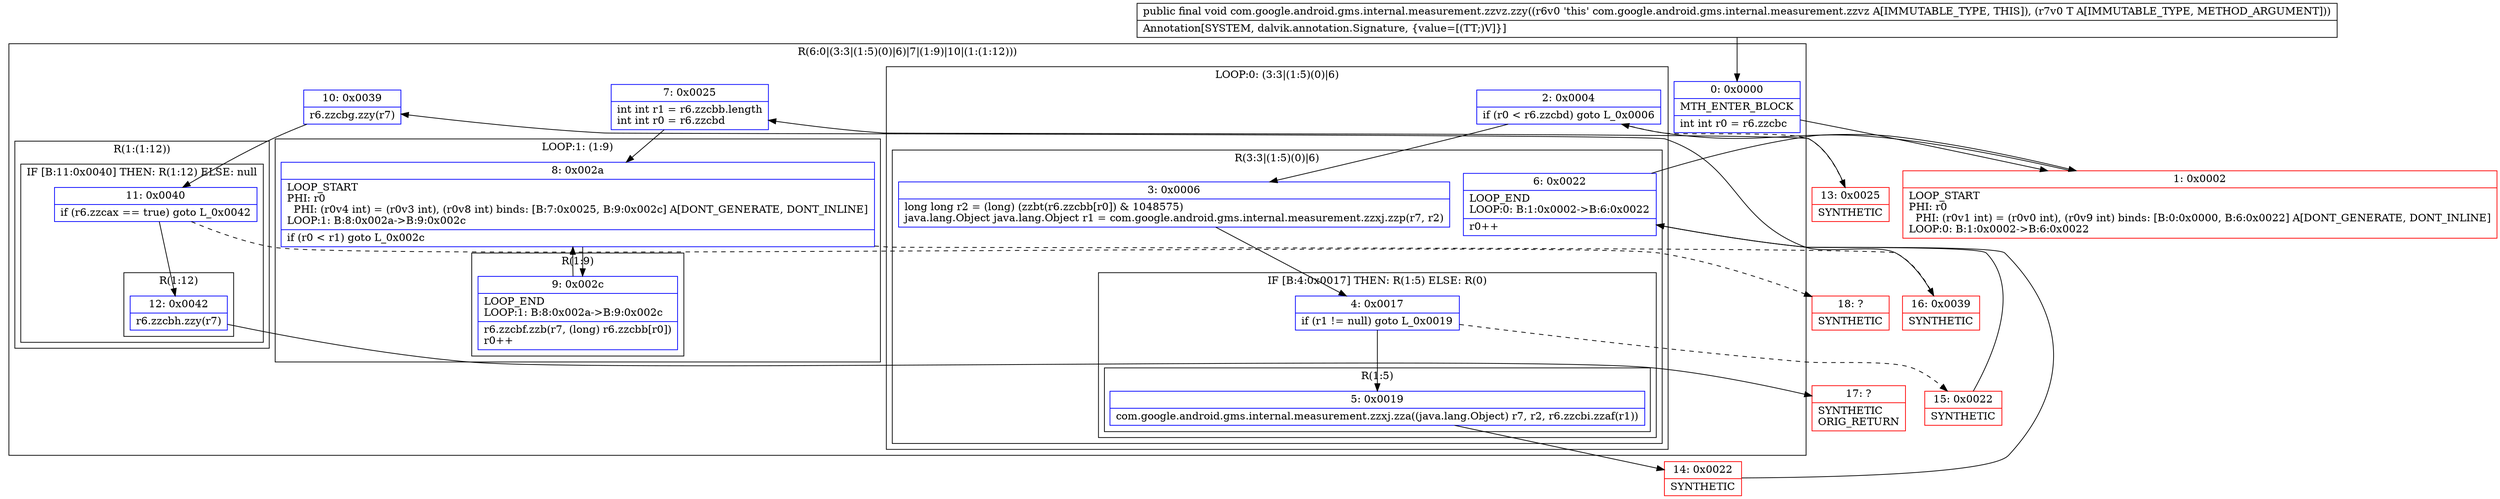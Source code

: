 digraph "CFG forcom.google.android.gms.internal.measurement.zzvz.zzy(Ljava\/lang\/Object;)V" {
subgraph cluster_Region_1189180808 {
label = "R(6:0|(3:3|(1:5)(0)|6)|7|(1:9)|10|(1:(1:12)))";
node [shape=record,color=blue];
Node_0 [shape=record,label="{0\:\ 0x0000|MTH_ENTER_BLOCK\l|int int r0 = r6.zzcbc\l}"];
subgraph cluster_LoopRegion_1115658919 {
label = "LOOP:0: (3:3|(1:5)(0)|6)";
node [shape=record,color=blue];
Node_2 [shape=record,label="{2\:\ 0x0004|if (r0 \< r6.zzcbd) goto L_0x0006\l}"];
subgraph cluster_Region_92794455 {
label = "R(3:3|(1:5)(0)|6)";
node [shape=record,color=blue];
Node_3 [shape=record,label="{3\:\ 0x0006|long long r2 = (long) (zzbt(r6.zzcbb[r0]) & 1048575)\ljava.lang.Object java.lang.Object r1 = com.google.android.gms.internal.measurement.zzxj.zzp(r7, r2)\l}"];
subgraph cluster_IfRegion_279534149 {
label = "IF [B:4:0x0017] THEN: R(1:5) ELSE: R(0)";
node [shape=record,color=blue];
Node_4 [shape=record,label="{4\:\ 0x0017|if (r1 != null) goto L_0x0019\l}"];
subgraph cluster_Region_711388168 {
label = "R(1:5)";
node [shape=record,color=blue];
Node_5 [shape=record,label="{5\:\ 0x0019|com.google.android.gms.internal.measurement.zzxj.zza((java.lang.Object) r7, r2, r6.zzcbi.zzaf(r1))\l}"];
}
subgraph cluster_Region_1422822165 {
label = "R(0)";
node [shape=record,color=blue];
}
}
Node_6 [shape=record,label="{6\:\ 0x0022|LOOP_END\lLOOP:0: B:1:0x0002\-\>B:6:0x0022\l|r0++\l}"];
}
}
Node_7 [shape=record,label="{7\:\ 0x0025|int int r1 = r6.zzcbb.length\lint int r0 = r6.zzcbd\l}"];
subgraph cluster_LoopRegion_1509070096 {
label = "LOOP:1: (1:9)";
node [shape=record,color=blue];
Node_8 [shape=record,label="{8\:\ 0x002a|LOOP_START\lPHI: r0 \l  PHI: (r0v4 int) = (r0v3 int), (r0v8 int) binds: [B:7:0x0025, B:9:0x002c] A[DONT_GENERATE, DONT_INLINE]\lLOOP:1: B:8:0x002a\-\>B:9:0x002c\l|if (r0 \< r1) goto L_0x002c\l}"];
subgraph cluster_Region_351467155 {
label = "R(1:9)";
node [shape=record,color=blue];
Node_9 [shape=record,label="{9\:\ 0x002c|LOOP_END\lLOOP:1: B:8:0x002a\-\>B:9:0x002c\l|r6.zzcbf.zzb(r7, (long) r6.zzcbb[r0])\lr0++\l}"];
}
}
Node_10 [shape=record,label="{10\:\ 0x0039|r6.zzcbg.zzy(r7)\l}"];
subgraph cluster_Region_915779441 {
label = "R(1:(1:12))";
node [shape=record,color=blue];
subgraph cluster_IfRegion_1129518408 {
label = "IF [B:11:0x0040] THEN: R(1:12) ELSE: null";
node [shape=record,color=blue];
Node_11 [shape=record,label="{11\:\ 0x0040|if (r6.zzcax == true) goto L_0x0042\l}"];
subgraph cluster_Region_907774331 {
label = "R(1:12)";
node [shape=record,color=blue];
Node_12 [shape=record,label="{12\:\ 0x0042|r6.zzcbh.zzy(r7)\l}"];
}
}
}
}
Node_1 [shape=record,color=red,label="{1\:\ 0x0002|LOOP_START\lPHI: r0 \l  PHI: (r0v1 int) = (r0v0 int), (r0v9 int) binds: [B:0:0x0000, B:6:0x0022] A[DONT_GENERATE, DONT_INLINE]\lLOOP:0: B:1:0x0002\-\>B:6:0x0022\l}"];
Node_13 [shape=record,color=red,label="{13\:\ 0x0025|SYNTHETIC\l}"];
Node_14 [shape=record,color=red,label="{14\:\ 0x0022|SYNTHETIC\l}"];
Node_15 [shape=record,color=red,label="{15\:\ 0x0022|SYNTHETIC\l}"];
Node_16 [shape=record,color=red,label="{16\:\ 0x0039|SYNTHETIC\l}"];
Node_17 [shape=record,color=red,label="{17\:\ ?|SYNTHETIC\lORIG_RETURN\l}"];
Node_18 [shape=record,color=red,label="{18\:\ ?|SYNTHETIC\l}"];
MethodNode[shape=record,label="{public final void com.google.android.gms.internal.measurement.zzvz.zzy((r6v0 'this' com.google.android.gms.internal.measurement.zzvz A[IMMUTABLE_TYPE, THIS]), (r7v0 T A[IMMUTABLE_TYPE, METHOD_ARGUMENT]))  | Annotation[SYSTEM, dalvik.annotation.Signature, \{value=[(TT;)V]\}]\l}"];
MethodNode -> Node_0;
Node_0 -> Node_1;
Node_2 -> Node_3;
Node_2 -> Node_13[style=dashed];
Node_3 -> Node_4;
Node_4 -> Node_5;
Node_4 -> Node_15[style=dashed];
Node_5 -> Node_14;
Node_6 -> Node_1;
Node_7 -> Node_8;
Node_8 -> Node_9;
Node_8 -> Node_16[style=dashed];
Node_9 -> Node_8;
Node_10 -> Node_11;
Node_11 -> Node_12;
Node_11 -> Node_18[style=dashed];
Node_12 -> Node_17;
Node_1 -> Node_2;
Node_13 -> Node_7;
Node_14 -> Node_6;
Node_15 -> Node_6;
Node_16 -> Node_10;
}

